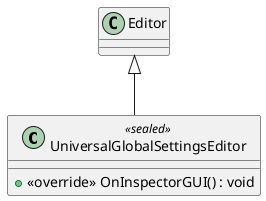 @startuml
class UniversalGlobalSettingsEditor <<sealed>> {
    + <<override>> OnInspectorGUI() : void
}
Editor <|-- UniversalGlobalSettingsEditor
@enduml
